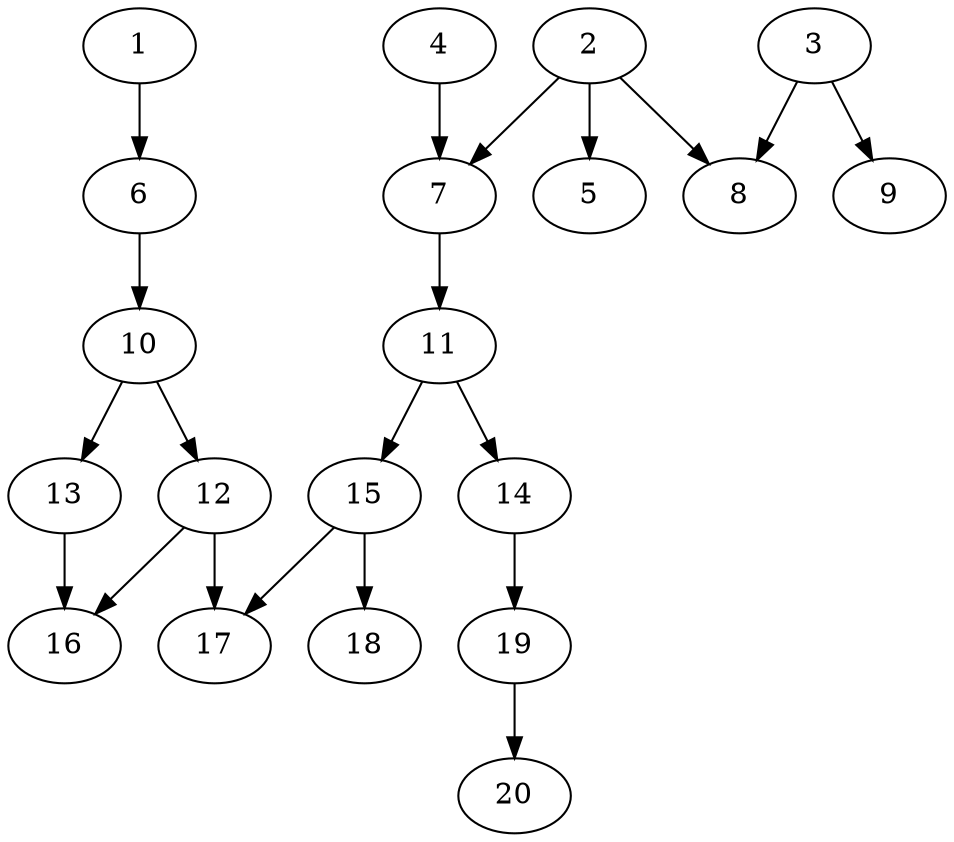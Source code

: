 // DAG automatically generated by daggen at Wed Jul 24 22:10:09 2019
// ./daggen --dot -n 20 --ccr 0.5 --fat 0.5 --regular 0.5 --density 0.5 --mindata 5242880 --maxdata 52428800 
digraph G {
  1 [size="93710336", alpha="0.08", expect_size="46855168"] 
  1 -> 6 [size ="46855168"]
  2 [size="15089664", alpha="0.09", expect_size="7544832"] 
  2 -> 5 [size ="7544832"]
  2 -> 7 [size ="7544832"]
  2 -> 8 [size ="7544832"]
  3 [size="72460288", alpha="0.13", expect_size="36230144"] 
  3 -> 8 [size ="36230144"]
  3 -> 9 [size ="36230144"]
  4 [size="68528128", alpha="0.07", expect_size="34264064"] 
  4 -> 7 [size ="34264064"]
  5 [size="36294656", alpha="0.05", expect_size="18147328"] 
  6 [size="104607744", alpha="0.01", expect_size="52303872"] 
  6 -> 10 [size ="52303872"]
  7 [size="85538816", alpha="0.12", expect_size="42769408"] 
  7 -> 11 [size ="42769408"]
  8 [size="79493120", alpha="0.09", expect_size="39746560"] 
  9 [size="13125632", alpha="0.09", expect_size="6562816"] 
  10 [size="16418816", alpha="0.04", expect_size="8209408"] 
  10 -> 12 [size ="8209408"]
  10 -> 13 [size ="8209408"]
  11 [size="89282560", alpha="0.12", expect_size="44641280"] 
  11 -> 14 [size ="44641280"]
  11 -> 15 [size ="44641280"]
  12 [size="33812480", alpha="0.09", expect_size="16906240"] 
  12 -> 16 [size ="16906240"]
  12 -> 17 [size ="16906240"]
  13 [size="78579712", alpha="0.19", expect_size="39289856"] 
  13 -> 16 [size ="39289856"]
  14 [size="45565952", alpha="0.18", expect_size="22782976"] 
  14 -> 19 [size ="22782976"]
  15 [size="80549888", alpha="0.01", expect_size="40274944"] 
  15 -> 17 [size ="40274944"]
  15 -> 18 [size ="40274944"]
  16 [size="103348224", alpha="0.16", expect_size="51674112"] 
  17 [size="14917632", alpha="0.13", expect_size="7458816"] 
  18 [size="72144896", alpha="0.16", expect_size="36072448"] 
  19 [size="19777536", alpha="0.10", expect_size="9888768"] 
  19 -> 20 [size ="9888768"]
  20 [size="61511680", alpha="0.17", expect_size="30755840"] 
}
